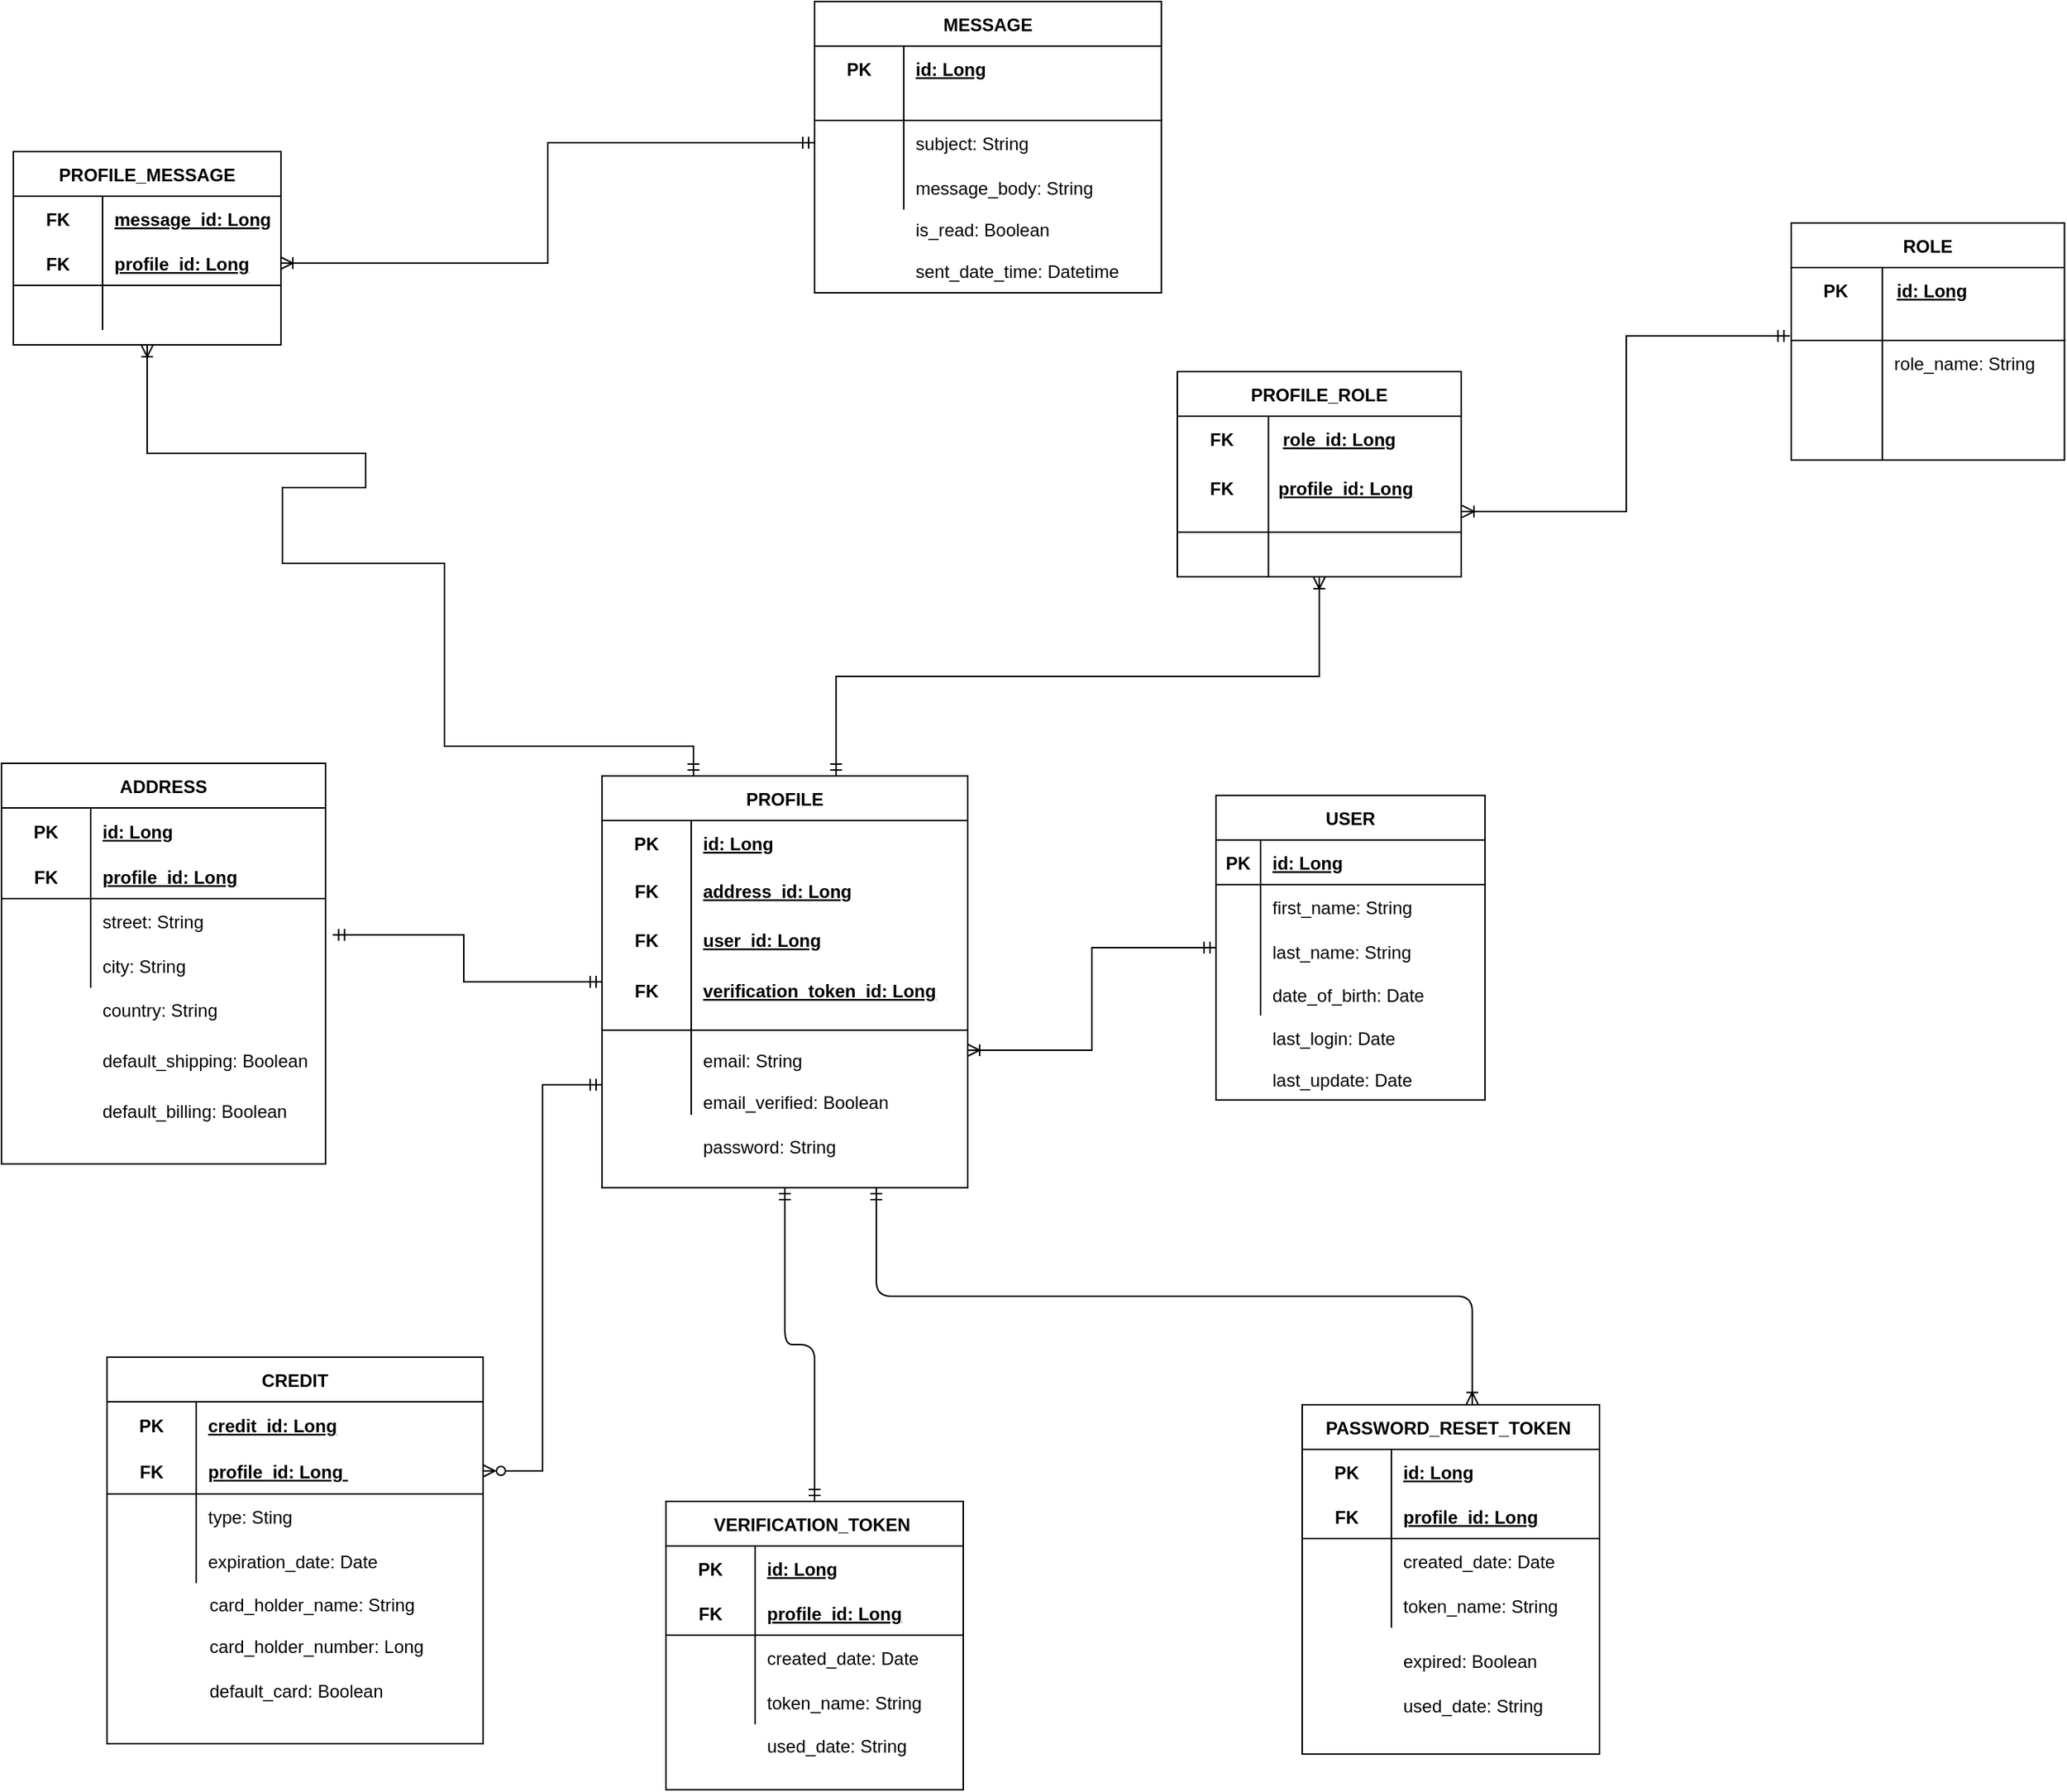 <mxfile version="13.10.4" type="device"><diagram id="rZMgwQQK1_fa4-D_GQad" name="Page-1"><mxGraphModel dx="1221" dy="1088" grid="0" gridSize="10" guides="1" tooltips="1" connect="1" arrows="1" fold="1" page="0" pageScale="1" pageWidth="850" pageHeight="1100" math="0" shadow="0"><root><mxCell id="0"/><mxCell id="1" parent="0"/><mxCell id="sdbVs_2PrDx4sTNOAd6b-2" style="edgeStyle=orthogonalEdgeStyle;rounded=0;orthogonalLoop=1;jettySize=auto;html=1;endArrow=ERoneToMany;endFill=0;startArrow=ERmandOne;startFill=0;" parent="1" source="PbzQu6L7IZiX49r01w_g-5" target="zxhfYKCcRQS4WG-Lqjur-8" edge="1"><mxGeometry relative="1" as="geometry"/></mxCell><mxCell id="PbzQu6L7IZiX49r01w_g-5" value="USER" style="shape=table;startSize=30;container=1;collapsible=1;childLayout=tableLayout;fixedRows=1;rowLines=0;fontStyle=1;align=center;resizeLast=1;" parent="1" vertex="1"><mxGeometry x="1004" y="450.1" width="181" height="204.9" as="geometry"><mxRectangle x="90" y="350" width="60" height="30" as="alternateBounds"/></mxGeometry></mxCell><mxCell id="PbzQu6L7IZiX49r01w_g-6" value="" style="shape=partialRectangle;collapsible=0;dropTarget=0;pointerEvents=0;fillColor=none;top=0;left=0;bottom=1;right=0;points=[[0,0.5],[1,0.5]];portConstraint=eastwest;" parent="PbzQu6L7IZiX49r01w_g-5" vertex="1"><mxGeometry y="30" width="181" height="30" as="geometry"/></mxCell><mxCell id="PbzQu6L7IZiX49r01w_g-7" value="PK" style="shape=partialRectangle;connectable=0;fillColor=none;top=0;left=0;bottom=0;right=0;fontStyle=1;overflow=hidden;" parent="PbzQu6L7IZiX49r01w_g-6" vertex="1"><mxGeometry width="30" height="30" as="geometry"/></mxCell><mxCell id="PbzQu6L7IZiX49r01w_g-8" value="id: Long" style="shape=partialRectangle;connectable=0;fillColor=none;top=0;left=0;bottom=0;right=0;align=left;spacingLeft=6;fontStyle=5;overflow=hidden;" parent="PbzQu6L7IZiX49r01w_g-6" vertex="1"><mxGeometry x="30" width="151" height="30" as="geometry"/></mxCell><mxCell id="PbzQu6L7IZiX49r01w_g-9" value="" style="shape=partialRectangle;collapsible=0;dropTarget=0;pointerEvents=0;fillColor=none;top=0;left=0;bottom=0;right=0;points=[[0,0.5],[1,0.5]];portConstraint=eastwest;" parent="PbzQu6L7IZiX49r01w_g-5" vertex="1"><mxGeometry y="60" width="181" height="30" as="geometry"/></mxCell><mxCell id="PbzQu6L7IZiX49r01w_g-10" value="" style="shape=partialRectangle;connectable=0;fillColor=none;top=0;left=0;bottom=0;right=0;editable=1;overflow=hidden;" parent="PbzQu6L7IZiX49r01w_g-9" vertex="1"><mxGeometry width="30" height="30" as="geometry"/></mxCell><mxCell id="PbzQu6L7IZiX49r01w_g-11" value="first_name: String" style="shape=partialRectangle;connectable=0;fillColor=none;top=0;left=0;bottom=0;right=0;align=left;spacingLeft=6;overflow=hidden;" parent="PbzQu6L7IZiX49r01w_g-9" vertex="1"><mxGeometry x="30" width="151" height="30" as="geometry"/></mxCell><mxCell id="PbzQu6L7IZiX49r01w_g-12" value="" style="shape=partialRectangle;collapsible=0;dropTarget=0;pointerEvents=0;fillColor=none;top=0;left=0;bottom=0;right=0;points=[[0,0.5],[1,0.5]];portConstraint=eastwest;" parent="PbzQu6L7IZiX49r01w_g-5" vertex="1"><mxGeometry y="90" width="181" height="30" as="geometry"/></mxCell><mxCell id="PbzQu6L7IZiX49r01w_g-13" value="" style="shape=partialRectangle;connectable=0;fillColor=none;top=0;left=0;bottom=0;right=0;editable=1;overflow=hidden;" parent="PbzQu6L7IZiX49r01w_g-12" vertex="1"><mxGeometry width="30" height="30" as="geometry"/></mxCell><mxCell id="PbzQu6L7IZiX49r01w_g-14" value="last_name: String" style="shape=partialRectangle;connectable=0;fillColor=none;top=0;left=0;bottom=0;right=0;align=left;spacingLeft=6;overflow=hidden;" parent="PbzQu6L7IZiX49r01w_g-12" vertex="1"><mxGeometry x="30" width="151" height="30" as="geometry"/></mxCell><mxCell id="PbzQu6L7IZiX49r01w_g-15" value="" style="shape=partialRectangle;collapsible=0;dropTarget=0;pointerEvents=0;fillColor=none;top=0;left=0;bottom=0;right=0;points=[[0,0.5],[1,0.5]];portConstraint=eastwest;" parent="PbzQu6L7IZiX49r01w_g-5" vertex="1"><mxGeometry y="120" width="181" height="28" as="geometry"/></mxCell><mxCell id="PbzQu6L7IZiX49r01w_g-16" value="" style="shape=partialRectangle;connectable=0;fillColor=none;top=0;left=0;bottom=0;right=0;editable=1;overflow=hidden;" parent="PbzQu6L7IZiX49r01w_g-15" vertex="1"><mxGeometry width="30" height="28" as="geometry"/></mxCell><mxCell id="PbzQu6L7IZiX49r01w_g-17" value="date_of_birth: Date" style="shape=partialRectangle;connectable=0;fillColor=none;top=0;left=0;bottom=0;right=0;align=left;spacingLeft=6;overflow=hidden;strokeColor=#000000;" parent="PbzQu6L7IZiX49r01w_g-15" vertex="1"><mxGeometry x="30" width="151" height="28" as="geometry"/></mxCell><mxCell id="PbzQu6L7IZiX49r01w_g-22" value="ROLE" style="shape=table;startSize=30;container=1;collapsible=1;childLayout=tableLayout;fixedRows=1;rowLines=0;fontStyle=1;align=center;resizeLast=1;" parent="1" vertex="1"><mxGeometry x="1391" y="65" width="183.79" height="159.5" as="geometry"><mxRectangle x="90" y="350" width="60" height="30" as="alternateBounds"/></mxGeometry></mxCell><mxCell id="PbzQu6L7IZiX49r01w_g-23" value="" style="shape=partialRectangle;collapsible=0;dropTarget=0;pointerEvents=0;fillColor=none;top=0;left=0;bottom=1;right=0;points=[[0,0.5],[1,0.5]];portConstraint=eastwest;" parent="PbzQu6L7IZiX49r01w_g-22" vertex="1"><mxGeometry y="30" width="183.79" height="49" as="geometry"/></mxCell><mxCell id="PbzQu6L7IZiX49r01w_g-24" value="" style="shape=partialRectangle;connectable=0;fillColor=none;top=0;left=0;bottom=0;right=0;fontStyle=1;overflow=hidden;" parent="PbzQu6L7IZiX49r01w_g-23" vertex="1"><mxGeometry width="61.292" height="49" as="geometry"/></mxCell><mxCell id="PbzQu6L7IZiX49r01w_g-25" value="" style="shape=partialRectangle;connectable=0;fillColor=none;top=0;left=0;bottom=0;right=0;align=left;spacingLeft=6;fontStyle=5;overflow=hidden;" parent="PbzQu6L7IZiX49r01w_g-23" vertex="1"><mxGeometry x="61.292" width="122.498" height="49" as="geometry"/></mxCell><mxCell id="PbzQu6L7IZiX49r01w_g-26" value="" style="shape=partialRectangle;collapsible=0;dropTarget=0;pointerEvents=0;fillColor=none;top=0;left=0;bottom=0;right=0;points=[[0,0.5],[1,0.5]];portConstraint=eastwest;" parent="PbzQu6L7IZiX49r01w_g-22" vertex="1"><mxGeometry y="79" width="183.79" height="30" as="geometry"/></mxCell><mxCell id="PbzQu6L7IZiX49r01w_g-27" value="" style="shape=partialRectangle;connectable=0;fillColor=none;top=0;left=0;bottom=0;right=0;editable=1;overflow=hidden;" parent="PbzQu6L7IZiX49r01w_g-26" vertex="1"><mxGeometry width="61.292" height="30" as="geometry"/></mxCell><mxCell id="PbzQu6L7IZiX49r01w_g-28" value="role_name: String" style="shape=partialRectangle;connectable=0;fillColor=none;top=0;left=0;bottom=0;right=0;align=left;spacingLeft=6;overflow=hidden;" parent="PbzQu6L7IZiX49r01w_g-26" vertex="1"><mxGeometry x="61.292" width="122.498" height="30" as="geometry"/></mxCell><mxCell id="PbzQu6L7IZiX49r01w_g-29" value="" style="shape=partialRectangle;collapsible=0;dropTarget=0;pointerEvents=0;fillColor=none;top=0;left=0;bottom=0;right=0;points=[[0,0.5],[1,0.5]];portConstraint=eastwest;" parent="PbzQu6L7IZiX49r01w_g-22" vertex="1"><mxGeometry y="109" width="183.79" height="30" as="geometry"/></mxCell><mxCell id="PbzQu6L7IZiX49r01w_g-30" value="" style="shape=partialRectangle;connectable=0;fillColor=none;top=0;left=0;bottom=0;right=0;editable=1;overflow=hidden;" parent="PbzQu6L7IZiX49r01w_g-29" vertex="1"><mxGeometry width="61.292" height="30" as="geometry"/></mxCell><mxCell id="PbzQu6L7IZiX49r01w_g-31" value="" style="shape=partialRectangle;connectable=0;fillColor=none;top=0;left=0;bottom=0;right=0;align=left;spacingLeft=6;overflow=hidden;" parent="PbzQu6L7IZiX49r01w_g-29" vertex="1"><mxGeometry x="61.292" width="122.498" height="30" as="geometry"/></mxCell><mxCell id="PbzQu6L7IZiX49r01w_g-32" value="" style="shape=partialRectangle;collapsible=0;dropTarget=0;pointerEvents=0;fillColor=none;top=0;left=0;bottom=0;right=0;points=[[0,0.5],[1,0.5]];portConstraint=eastwest;" parent="PbzQu6L7IZiX49r01w_g-22" vertex="1"><mxGeometry y="139" width="183.79" height="20" as="geometry"/></mxCell><mxCell id="PbzQu6L7IZiX49r01w_g-33" value="" style="shape=partialRectangle;connectable=0;fillColor=none;top=0;left=0;bottom=0;right=0;editable=1;overflow=hidden;" parent="PbzQu6L7IZiX49r01w_g-32" vertex="1"><mxGeometry width="61.292" height="20" as="geometry"/></mxCell><mxCell id="PbzQu6L7IZiX49r01w_g-34" value="" style="shape=partialRectangle;connectable=0;fillColor=none;top=0;left=0;bottom=0;right=0;align=left;spacingLeft=6;overflow=hidden;strokeColor=#000000;" parent="PbzQu6L7IZiX49r01w_g-32" vertex="1"><mxGeometry x="61.292" width="122.498" height="20" as="geometry"/></mxCell><mxCell id="PbzQu6L7IZiX49r01w_g-78" value="VERIFICATION_TOKEN " style="shape=table;startSize=30;container=1;collapsible=1;childLayout=tableLayout;fixedRows=1;rowLines=0;fontStyle=1;align=center;resizeLast=1;strokeColor=#000000;" parent="1" vertex="1"><mxGeometry x="634" y="925" width="200" height="194" as="geometry"/></mxCell><mxCell id="PbzQu6L7IZiX49r01w_g-79" value="" style="shape=partialRectangle;collapsible=0;dropTarget=0;pointerEvents=0;fillColor=none;top=0;left=0;bottom=0;right=0;points=[[0,0.5],[1,0.5]];portConstraint=eastwest;" parent="PbzQu6L7IZiX49r01w_g-78" vertex="1"><mxGeometry y="30" width="200" height="30" as="geometry"/></mxCell><mxCell id="PbzQu6L7IZiX49r01w_g-80" value="PK" style="shape=partialRectangle;connectable=0;fillColor=none;top=0;left=0;bottom=0;right=0;fontStyle=1;overflow=hidden;" parent="PbzQu6L7IZiX49r01w_g-79" vertex="1"><mxGeometry width="60" height="30" as="geometry"/></mxCell><mxCell id="PbzQu6L7IZiX49r01w_g-81" value="id: Long" style="shape=partialRectangle;connectable=0;fillColor=none;top=0;left=0;bottom=0;right=0;align=left;spacingLeft=6;fontStyle=5;overflow=hidden;" parent="PbzQu6L7IZiX49r01w_g-79" vertex="1"><mxGeometry x="60" width="140" height="30" as="geometry"/></mxCell><mxCell id="PbzQu6L7IZiX49r01w_g-82" value="" style="shape=partialRectangle;collapsible=0;dropTarget=0;pointerEvents=0;fillColor=none;top=0;left=0;bottom=1;right=0;points=[[0,0.5],[1,0.5]];portConstraint=eastwest;" parent="PbzQu6L7IZiX49r01w_g-78" vertex="1"><mxGeometry y="60" width="200" height="30" as="geometry"/></mxCell><mxCell id="PbzQu6L7IZiX49r01w_g-83" value="FK" style="shape=partialRectangle;connectable=0;fillColor=none;top=0;left=0;bottom=0;right=0;fontStyle=1;overflow=hidden;" parent="PbzQu6L7IZiX49r01w_g-82" vertex="1"><mxGeometry width="60" height="30" as="geometry"/></mxCell><mxCell id="PbzQu6L7IZiX49r01w_g-84" value="profile_id: Long" style="shape=partialRectangle;connectable=0;fillColor=none;top=0;left=0;bottom=0;right=0;align=left;spacingLeft=6;fontStyle=5;overflow=hidden;" parent="PbzQu6L7IZiX49r01w_g-82" vertex="1"><mxGeometry x="60" width="140" height="30" as="geometry"/></mxCell><mxCell id="PbzQu6L7IZiX49r01w_g-85" value="" style="shape=partialRectangle;collapsible=0;dropTarget=0;pointerEvents=0;fillColor=none;top=0;left=0;bottom=0;right=0;points=[[0,0.5],[1,0.5]];portConstraint=eastwest;" parent="PbzQu6L7IZiX49r01w_g-78" vertex="1"><mxGeometry y="90" width="200" height="30" as="geometry"/></mxCell><mxCell id="PbzQu6L7IZiX49r01w_g-86" value="" style="shape=partialRectangle;connectable=0;fillColor=none;top=0;left=0;bottom=0;right=0;editable=1;overflow=hidden;" parent="PbzQu6L7IZiX49r01w_g-85" vertex="1"><mxGeometry width="60" height="30" as="geometry"/></mxCell><mxCell id="PbzQu6L7IZiX49r01w_g-87" value="created_date: Date" style="shape=partialRectangle;connectable=0;fillColor=none;top=0;left=0;bottom=0;right=0;align=left;spacingLeft=6;overflow=hidden;" parent="PbzQu6L7IZiX49r01w_g-85" vertex="1"><mxGeometry x="60" width="140" height="30" as="geometry"/></mxCell><mxCell id="PbzQu6L7IZiX49r01w_g-88" value="" style="shape=partialRectangle;collapsible=0;dropTarget=0;pointerEvents=0;fillColor=none;top=0;left=0;bottom=0;right=0;points=[[0,0.5],[1,0.5]];portConstraint=eastwest;" parent="PbzQu6L7IZiX49r01w_g-78" vertex="1"><mxGeometry y="120" width="200" height="30" as="geometry"/></mxCell><mxCell id="PbzQu6L7IZiX49r01w_g-89" value="" style="shape=partialRectangle;connectable=0;fillColor=none;top=0;left=0;bottom=0;right=0;editable=1;overflow=hidden;" parent="PbzQu6L7IZiX49r01w_g-88" vertex="1"><mxGeometry width="60" height="30" as="geometry"/></mxCell><mxCell id="PbzQu6L7IZiX49r01w_g-90" value="token_name: String" style="shape=partialRectangle;connectable=0;fillColor=none;top=0;left=0;bottom=0;right=0;align=left;spacingLeft=6;overflow=hidden;" parent="PbzQu6L7IZiX49r01w_g-88" vertex="1"><mxGeometry x="60" width="140" height="30" as="geometry"/></mxCell><mxCell id="PbzQu6L7IZiX49r01w_g-91" value="PASSWORD_RESET_TOKEN " style="shape=table;startSize=30;container=1;collapsible=1;childLayout=tableLayout;fixedRows=1;rowLines=0;fontStyle=1;align=center;resizeLast=1;strokeColor=#000000;" parent="1" vertex="1"><mxGeometry x="1062" y="860" width="200" height="235" as="geometry"/></mxCell><mxCell id="PbzQu6L7IZiX49r01w_g-92" value="" style="shape=partialRectangle;collapsible=0;dropTarget=0;pointerEvents=0;fillColor=none;top=0;left=0;bottom=0;right=0;points=[[0,0.5],[1,0.5]];portConstraint=eastwest;" parent="PbzQu6L7IZiX49r01w_g-91" vertex="1"><mxGeometry y="30" width="200" height="30" as="geometry"/></mxCell><mxCell id="PbzQu6L7IZiX49r01w_g-93" value="PK" style="shape=partialRectangle;connectable=0;fillColor=none;top=0;left=0;bottom=0;right=0;fontStyle=1;overflow=hidden;" parent="PbzQu6L7IZiX49r01w_g-92" vertex="1"><mxGeometry width="60" height="30" as="geometry"/></mxCell><mxCell id="PbzQu6L7IZiX49r01w_g-94" value="id: Long" style="shape=partialRectangle;connectable=0;fillColor=none;top=0;left=0;bottom=0;right=0;align=left;spacingLeft=6;fontStyle=5;overflow=hidden;" parent="PbzQu6L7IZiX49r01w_g-92" vertex="1"><mxGeometry x="60" width="140" height="30" as="geometry"/></mxCell><mxCell id="PbzQu6L7IZiX49r01w_g-95" value="" style="shape=partialRectangle;collapsible=0;dropTarget=0;pointerEvents=0;fillColor=none;top=0;left=0;bottom=1;right=0;points=[[0,0.5],[1,0.5]];portConstraint=eastwest;" parent="PbzQu6L7IZiX49r01w_g-91" vertex="1"><mxGeometry y="60" width="200" height="30" as="geometry"/></mxCell><mxCell id="PbzQu6L7IZiX49r01w_g-96" value="FK" style="shape=partialRectangle;connectable=0;fillColor=none;top=0;left=0;bottom=0;right=0;fontStyle=1;overflow=hidden;" parent="PbzQu6L7IZiX49r01w_g-95" vertex="1"><mxGeometry width="60" height="30" as="geometry"/></mxCell><mxCell id="PbzQu6L7IZiX49r01w_g-97" value="profile_id: Long" style="shape=partialRectangle;connectable=0;fillColor=none;top=0;left=0;bottom=0;right=0;align=left;spacingLeft=6;fontStyle=5;overflow=hidden;" parent="PbzQu6L7IZiX49r01w_g-95" vertex="1"><mxGeometry x="60" width="140" height="30" as="geometry"/></mxCell><mxCell id="PbzQu6L7IZiX49r01w_g-98" value="" style="shape=partialRectangle;collapsible=0;dropTarget=0;pointerEvents=0;fillColor=none;top=0;left=0;bottom=0;right=0;points=[[0,0.5],[1,0.5]];portConstraint=eastwest;" parent="PbzQu6L7IZiX49r01w_g-91" vertex="1"><mxGeometry y="90" width="200" height="30" as="geometry"/></mxCell><mxCell id="PbzQu6L7IZiX49r01w_g-99" value="" style="shape=partialRectangle;connectable=0;fillColor=none;top=0;left=0;bottom=0;right=0;editable=1;overflow=hidden;" parent="PbzQu6L7IZiX49r01w_g-98" vertex="1"><mxGeometry width="60" height="30" as="geometry"/></mxCell><mxCell id="PbzQu6L7IZiX49r01w_g-100" value="created_date: Date" style="shape=partialRectangle;connectable=0;fillColor=none;top=0;left=0;bottom=0;right=0;align=left;spacingLeft=6;overflow=hidden;" parent="PbzQu6L7IZiX49r01w_g-98" vertex="1"><mxGeometry x="60" width="140" height="30" as="geometry"/></mxCell><mxCell id="PbzQu6L7IZiX49r01w_g-101" value="" style="shape=partialRectangle;collapsible=0;dropTarget=0;pointerEvents=0;fillColor=none;top=0;left=0;bottom=0;right=0;points=[[0,0.5],[1,0.5]];portConstraint=eastwest;" parent="PbzQu6L7IZiX49r01w_g-91" vertex="1"><mxGeometry y="120" width="200" height="30" as="geometry"/></mxCell><mxCell id="PbzQu6L7IZiX49r01w_g-102" value="" style="shape=partialRectangle;connectable=0;fillColor=none;top=0;left=0;bottom=0;right=0;editable=1;overflow=hidden;" parent="PbzQu6L7IZiX49r01w_g-101" vertex="1"><mxGeometry width="60" height="30" as="geometry"/></mxCell><mxCell id="PbzQu6L7IZiX49r01w_g-103" value="token_name: String" style="shape=partialRectangle;connectable=0;fillColor=none;top=0;left=0;bottom=0;right=0;align=left;spacingLeft=6;overflow=hidden;" parent="PbzQu6L7IZiX49r01w_g-101" vertex="1"><mxGeometry x="60" width="140" height="30" as="geometry"/></mxCell><mxCell id="PbzQu6L7IZiX49r01w_g-104" value="expired: Boolean" style="shape=partialRectangle;connectable=0;fillColor=none;top=0;left=0;bottom=0;right=0;align=left;spacingLeft=6;overflow=hidden;" parent="1" vertex="1"><mxGeometry x="1122" y="1017" width="140" height="30" as="geometry"/></mxCell><mxCell id="PbzQu6L7IZiX49r01w_g-108" value="" style="edgeStyle=orthogonalEdgeStyle;fontSize=12;html=1;endArrow=ERmandOne;startArrow=ERmandOne;exitX=0.5;exitY=0;exitDx=0;exitDy=0;entryX=0.5;entryY=1;entryDx=0;entryDy=0;" parent="1" source="PbzQu6L7IZiX49r01w_g-78" target="zxhfYKCcRQS4WG-Lqjur-1" edge="1"><mxGeometry width="100" height="100" relative="1" as="geometry"><mxPoint x="882" y="944" as="sourcePoint"/><mxPoint x="712" y="704" as="targetPoint"/></mxGeometry></mxCell><mxCell id="PbzQu6L7IZiX49r01w_g-109" value="" style="edgeStyle=orthogonalEdgeStyle;fontSize=12;html=1;endArrow=ERoneToMany;startArrow=ERmandOne;exitX=0.75;exitY=1;exitDx=0;exitDy=0;entryX=0.572;entryY=-0.001;entryDx=0;entryDy=0;entryPerimeter=0;" parent="1" source="zxhfYKCcRQS4WG-Lqjur-1" target="PbzQu6L7IZiX49r01w_g-91" edge="1"><mxGeometry width="100" height="100" relative="1" as="geometry"><mxPoint x="955" y="582" as="sourcePoint"/><mxPoint x="1006" y="483" as="targetPoint"/></mxGeometry></mxCell><mxCell id="sdbVs_2PrDx4sTNOAd6b-10" style="edgeStyle=orthogonalEdgeStyle;rounded=0;orthogonalLoop=1;jettySize=auto;html=1;entryX=1.022;entryY=0.812;entryDx=0;entryDy=0;entryPerimeter=0;startArrow=ERmandOne;startFill=0;endArrow=ERmandOne;endFill=0;" parent="1" source="zxhfYKCcRQS4WG-Lqjur-1" target="zxhfYKCcRQS4WG-Lqjur-21" edge="1"><mxGeometry relative="1" as="geometry"/></mxCell><mxCell id="zxhfYKCcRQS4WG-Lqjur-1" value="PROFILE" style="shape=table;startSize=30;container=1;collapsible=1;childLayout=tableLayout;fixedRows=1;rowLines=0;fontStyle=1;align=center;resizeLast=1;strokeColor=#000000;" parent="1" vertex="1"><mxGeometry x="591" y="437" width="246" height="277" as="geometry"/></mxCell><mxCell id="zxhfYKCcRQS4WG-Lqjur-2" value="" style="shape=partialRectangle;collapsible=0;dropTarget=0;pointerEvents=0;fillColor=none;top=0;left=0;bottom=0;right=0;points=[[0,0.5],[1,0.5]];portConstraint=eastwest;" parent="zxhfYKCcRQS4WG-Lqjur-1" vertex="1"><mxGeometry y="30" width="246" height="30" as="geometry"/></mxCell><mxCell id="zxhfYKCcRQS4WG-Lqjur-3" value="PK" style="shape=partialRectangle;connectable=0;fillColor=none;top=0;left=0;bottom=0;right=0;fontStyle=1;overflow=hidden;" parent="zxhfYKCcRQS4WG-Lqjur-2" vertex="1"><mxGeometry width="60" height="30" as="geometry"/></mxCell><mxCell id="zxhfYKCcRQS4WG-Lqjur-4" value="id: Long" style="shape=partialRectangle;connectable=0;fillColor=none;top=0;left=0;bottom=0;right=0;align=left;spacingLeft=6;fontStyle=5;overflow=hidden;" parent="zxhfYKCcRQS4WG-Lqjur-2" vertex="1"><mxGeometry x="60" width="186" height="30" as="geometry"/></mxCell><mxCell id="zxhfYKCcRQS4WG-Lqjur-5" value="" style="shape=partialRectangle;collapsible=0;dropTarget=0;pointerEvents=0;fillColor=none;top=0;left=0;bottom=1;right=0;points=[[0,0.5],[1,0.5]];portConstraint=eastwest;" parent="zxhfYKCcRQS4WG-Lqjur-1" vertex="1"><mxGeometry y="60" width="246" height="111" as="geometry"/></mxCell><mxCell id="zxhfYKCcRQS4WG-Lqjur-6" value="" style="shape=partialRectangle;connectable=0;fillColor=none;top=0;left=0;bottom=0;right=0;fontStyle=1;overflow=hidden;" parent="zxhfYKCcRQS4WG-Lqjur-5" vertex="1"><mxGeometry width="60" height="111" as="geometry"/></mxCell><mxCell id="zxhfYKCcRQS4WG-Lqjur-7" value="" style="shape=partialRectangle;connectable=0;fillColor=none;top=0;left=0;bottom=0;right=0;align=left;spacingLeft=6;fontStyle=5;overflow=hidden;" parent="zxhfYKCcRQS4WG-Lqjur-5" vertex="1"><mxGeometry x="60" width="186" height="111" as="geometry"/></mxCell><mxCell id="zxhfYKCcRQS4WG-Lqjur-8" value="" style="shape=partialRectangle;collapsible=0;dropTarget=0;pointerEvents=0;fillColor=none;top=0;left=0;bottom=0;right=0;points=[[0,0.5],[1,0.5]];portConstraint=eastwest;" parent="zxhfYKCcRQS4WG-Lqjur-1" vertex="1"><mxGeometry y="171" width="246" height="27" as="geometry"/></mxCell><mxCell id="zxhfYKCcRQS4WG-Lqjur-9" value="" style="shape=partialRectangle;connectable=0;fillColor=none;top=0;left=0;bottom=0;right=0;editable=1;overflow=hidden;" parent="zxhfYKCcRQS4WG-Lqjur-8" vertex="1"><mxGeometry width="60" height="27" as="geometry"/></mxCell><mxCell id="zxhfYKCcRQS4WG-Lqjur-10" value="" style="shape=partialRectangle;connectable=0;fillColor=none;top=0;left=0;bottom=0;right=0;align=left;spacingLeft=6;overflow=hidden;" parent="zxhfYKCcRQS4WG-Lqjur-8" vertex="1"><mxGeometry x="60" width="186" height="27" as="geometry"/></mxCell><mxCell id="zxhfYKCcRQS4WG-Lqjur-11" value="" style="shape=partialRectangle;collapsible=0;dropTarget=0;pointerEvents=0;fillColor=none;top=0;left=0;bottom=0;right=0;points=[[0,0.5],[1,0.5]];portConstraint=eastwest;" parent="zxhfYKCcRQS4WG-Lqjur-1" vertex="1"><mxGeometry y="198" width="246" height="30" as="geometry"/></mxCell><mxCell id="zxhfYKCcRQS4WG-Lqjur-12" value="" style="shape=partialRectangle;connectable=0;fillColor=none;top=0;left=0;bottom=0;right=0;editable=1;overflow=hidden;" parent="zxhfYKCcRQS4WG-Lqjur-11" vertex="1"><mxGeometry width="60" height="30" as="geometry"/></mxCell><mxCell id="zxhfYKCcRQS4WG-Lqjur-13" value="" style="shape=partialRectangle;connectable=0;fillColor=none;top=0;left=0;bottom=0;right=0;align=left;spacingLeft=6;overflow=hidden;" parent="zxhfYKCcRQS4WG-Lqjur-11" vertex="1"><mxGeometry x="60" width="186" height="30" as="geometry"/></mxCell><mxCell id="zxhfYKCcRQS4WG-Lqjur-14" value="ADDRESS" style="shape=table;startSize=30;container=1;collapsible=1;childLayout=tableLayout;fixedRows=1;rowLines=0;fontStyle=1;align=center;resizeLast=1;strokeColor=#000000;" parent="1" vertex="1"><mxGeometry x="187" y="428.5" width="218" height="269.5" as="geometry"/></mxCell><mxCell id="zxhfYKCcRQS4WG-Lqjur-15" value="" style="shape=partialRectangle;collapsible=0;dropTarget=0;pointerEvents=0;fillColor=none;top=0;left=0;bottom=0;right=0;points=[[0,0.5],[1,0.5]];portConstraint=eastwest;" parent="zxhfYKCcRQS4WG-Lqjur-14" vertex="1"><mxGeometry y="30" width="218" height="31" as="geometry"/></mxCell><mxCell id="zxhfYKCcRQS4WG-Lqjur-16" value="PK" style="shape=partialRectangle;connectable=0;fillColor=none;top=0;left=0;bottom=0;right=0;fontStyle=1;overflow=hidden;" parent="zxhfYKCcRQS4WG-Lqjur-15" vertex="1"><mxGeometry width="60" height="31" as="geometry"/></mxCell><mxCell id="zxhfYKCcRQS4WG-Lqjur-17" value="id: Long" style="shape=partialRectangle;connectable=0;fillColor=none;top=0;left=0;bottom=0;right=0;align=left;spacingLeft=6;fontStyle=5;overflow=hidden;" parent="zxhfYKCcRQS4WG-Lqjur-15" vertex="1"><mxGeometry x="60" width="158" height="31" as="geometry"/></mxCell><mxCell id="zxhfYKCcRQS4WG-Lqjur-18" value="" style="shape=partialRectangle;collapsible=0;dropTarget=0;pointerEvents=0;fillColor=none;top=0;left=0;bottom=1;right=0;points=[[0,0.5],[1,0.5]];portConstraint=eastwest;" parent="zxhfYKCcRQS4WG-Lqjur-14" vertex="1"><mxGeometry y="61" width="218" height="30" as="geometry"/></mxCell><mxCell id="zxhfYKCcRQS4WG-Lqjur-19" value="FK" style="shape=partialRectangle;connectable=0;fillColor=none;top=0;left=0;bottom=0;right=0;fontStyle=1;overflow=hidden;" parent="zxhfYKCcRQS4WG-Lqjur-18" vertex="1"><mxGeometry width="60" height="30" as="geometry"/></mxCell><mxCell id="zxhfYKCcRQS4WG-Lqjur-20" value="profile_id: Long" style="shape=partialRectangle;connectable=0;fillColor=none;top=0;left=0;bottom=0;right=0;align=left;spacingLeft=6;fontStyle=5;overflow=hidden;" parent="zxhfYKCcRQS4WG-Lqjur-18" vertex="1"><mxGeometry x="60" width="158" height="30" as="geometry"/></mxCell><mxCell id="zxhfYKCcRQS4WG-Lqjur-21" value="" style="shape=partialRectangle;collapsible=0;dropTarget=0;pointerEvents=0;fillColor=none;top=0;left=0;bottom=0;right=0;points=[[0,0.5],[1,0.5]];portConstraint=eastwest;" parent="zxhfYKCcRQS4WG-Lqjur-14" vertex="1"><mxGeometry y="91" width="218" height="30" as="geometry"/></mxCell><mxCell id="zxhfYKCcRQS4WG-Lqjur-22" value="" style="shape=partialRectangle;connectable=0;fillColor=none;top=0;left=0;bottom=0;right=0;editable=1;overflow=hidden;" parent="zxhfYKCcRQS4WG-Lqjur-21" vertex="1"><mxGeometry width="60" height="30" as="geometry"/></mxCell><mxCell id="zxhfYKCcRQS4WG-Lqjur-23" value="street: String" style="shape=partialRectangle;connectable=0;fillColor=none;top=0;left=0;bottom=0;right=0;align=left;spacingLeft=6;overflow=hidden;" parent="zxhfYKCcRQS4WG-Lqjur-21" vertex="1"><mxGeometry x="60" width="158" height="30" as="geometry"/></mxCell><mxCell id="zxhfYKCcRQS4WG-Lqjur-24" value="" style="shape=partialRectangle;collapsible=0;dropTarget=0;pointerEvents=0;fillColor=none;top=0;left=0;bottom=0;right=0;points=[[0,0.5],[1,0.5]];portConstraint=eastwest;" parent="zxhfYKCcRQS4WG-Lqjur-14" vertex="1"><mxGeometry y="121" width="218" height="30" as="geometry"/></mxCell><mxCell id="zxhfYKCcRQS4WG-Lqjur-25" value="" style="shape=partialRectangle;connectable=0;fillColor=none;top=0;left=0;bottom=0;right=0;editable=1;overflow=hidden;" parent="zxhfYKCcRQS4WG-Lqjur-24" vertex="1"><mxGeometry width="60" height="30" as="geometry"/></mxCell><mxCell id="zxhfYKCcRQS4WG-Lqjur-26" value="city: String" style="shape=partialRectangle;connectable=0;fillColor=none;top=0;left=0;bottom=0;right=0;align=left;spacingLeft=6;overflow=hidden;" parent="zxhfYKCcRQS4WG-Lqjur-24" vertex="1"><mxGeometry x="60" width="158" height="30" as="geometry"/></mxCell><mxCell id="zxhfYKCcRQS4WG-Lqjur-27" value="CREDIT" style="shape=table;startSize=30;container=1;collapsible=1;childLayout=tableLayout;fixedRows=1;rowLines=0;fontStyle=1;align=center;resizeLast=1;strokeColor=#000000;" parent="1" vertex="1"><mxGeometry x="258" y="828" width="253" height="260" as="geometry"/></mxCell><mxCell id="zxhfYKCcRQS4WG-Lqjur-28" value="" style="shape=partialRectangle;collapsible=0;dropTarget=0;pointerEvents=0;fillColor=none;top=0;left=0;bottom=0;right=0;points=[[0,0.5],[1,0.5]];portConstraint=eastwest;" parent="zxhfYKCcRQS4WG-Lqjur-27" vertex="1"><mxGeometry y="30" width="253" height="31" as="geometry"/></mxCell><mxCell id="zxhfYKCcRQS4WG-Lqjur-29" value="PK" style="shape=partialRectangle;connectable=0;fillColor=none;top=0;left=0;bottom=0;right=0;fontStyle=1;overflow=hidden;" parent="zxhfYKCcRQS4WG-Lqjur-28" vertex="1"><mxGeometry width="60" height="31" as="geometry"/></mxCell><mxCell id="zxhfYKCcRQS4WG-Lqjur-30" value="credit_id: Long" style="shape=partialRectangle;connectable=0;fillColor=none;top=0;left=0;bottom=0;right=0;align=left;spacingLeft=6;fontStyle=5;overflow=hidden;" parent="zxhfYKCcRQS4WG-Lqjur-28" vertex="1"><mxGeometry x="60" width="193" height="31" as="geometry"/></mxCell><mxCell id="zxhfYKCcRQS4WG-Lqjur-31" value="" style="shape=partialRectangle;collapsible=0;dropTarget=0;pointerEvents=0;fillColor=none;top=0;left=0;bottom=1;right=0;points=[[0,0.5],[1,0.5]];portConstraint=eastwest;" parent="zxhfYKCcRQS4WG-Lqjur-27" vertex="1"><mxGeometry y="61" width="253" height="31" as="geometry"/></mxCell><mxCell id="zxhfYKCcRQS4WG-Lqjur-32" value="FK" style="shape=partialRectangle;connectable=0;fillColor=none;top=0;left=0;bottom=0;right=0;fontStyle=1;overflow=hidden;" parent="zxhfYKCcRQS4WG-Lqjur-31" vertex="1"><mxGeometry width="60" height="31" as="geometry"/></mxCell><mxCell id="zxhfYKCcRQS4WG-Lqjur-33" value="profile_id: Long " style="shape=partialRectangle;connectable=0;fillColor=none;top=0;left=0;bottom=0;right=0;align=left;spacingLeft=6;fontStyle=5;overflow=hidden;" parent="zxhfYKCcRQS4WG-Lqjur-31" vertex="1"><mxGeometry x="60" width="193" height="31" as="geometry"/></mxCell><mxCell id="zxhfYKCcRQS4WG-Lqjur-34" value="" style="shape=partialRectangle;collapsible=0;dropTarget=0;pointerEvents=0;fillColor=none;top=0;left=0;bottom=0;right=0;points=[[0,0.5],[1,0.5]];portConstraint=eastwest;" parent="zxhfYKCcRQS4WG-Lqjur-27" vertex="1"><mxGeometry y="92" width="253" height="30" as="geometry"/></mxCell><mxCell id="zxhfYKCcRQS4WG-Lqjur-35" value="" style="shape=partialRectangle;connectable=0;fillColor=none;top=0;left=0;bottom=0;right=0;editable=1;overflow=hidden;" parent="zxhfYKCcRQS4WG-Lqjur-34" vertex="1"><mxGeometry width="60" height="30" as="geometry"/></mxCell><mxCell id="zxhfYKCcRQS4WG-Lqjur-36" value="type: Sting" style="shape=partialRectangle;connectable=0;fillColor=none;top=0;left=0;bottom=0;right=0;align=left;spacingLeft=6;overflow=hidden;" parent="zxhfYKCcRQS4WG-Lqjur-34" vertex="1"><mxGeometry x="60" width="193" height="30" as="geometry"/></mxCell><mxCell id="zxhfYKCcRQS4WG-Lqjur-37" value="" style="shape=partialRectangle;collapsible=0;dropTarget=0;pointerEvents=0;fillColor=none;top=0;left=0;bottom=0;right=0;points=[[0,0.5],[1,0.5]];portConstraint=eastwest;" parent="zxhfYKCcRQS4WG-Lqjur-27" vertex="1"><mxGeometry y="122" width="253" height="30" as="geometry"/></mxCell><mxCell id="zxhfYKCcRQS4WG-Lqjur-38" value="" style="shape=partialRectangle;connectable=0;fillColor=none;top=0;left=0;bottom=0;right=0;editable=1;overflow=hidden;" parent="zxhfYKCcRQS4WG-Lqjur-37" vertex="1"><mxGeometry width="60" height="30" as="geometry"/></mxCell><mxCell id="zxhfYKCcRQS4WG-Lqjur-39" value="expiration_date: Date" style="shape=partialRectangle;connectable=0;fillColor=none;top=0;left=0;bottom=0;right=0;align=left;spacingLeft=6;overflow=hidden;" parent="zxhfYKCcRQS4WG-Lqjur-37" vertex="1"><mxGeometry x="60" width="193" height="30" as="geometry"/></mxCell><mxCell id="zxhfYKCcRQS4WG-Lqjur-40" value="MESSAGE" style="shape=table;startSize=30;container=1;collapsible=1;childLayout=tableLayout;fixedRows=1;rowLines=0;fontStyle=1;align=center;resizeLast=1;strokeColor=#000000;" parent="1" vertex="1"><mxGeometry x="734" y="-84" width="233.29" height="196" as="geometry"/></mxCell><mxCell id="zxhfYKCcRQS4WG-Lqjur-41" value="" style="shape=partialRectangle;collapsible=0;dropTarget=0;pointerEvents=0;fillColor=none;top=0;left=0;bottom=0;right=0;points=[[0,0.5],[1,0.5]];portConstraint=eastwest;" parent="zxhfYKCcRQS4WG-Lqjur-40" vertex="1"><mxGeometry y="30" width="233.29" height="30" as="geometry"/></mxCell><mxCell id="zxhfYKCcRQS4WG-Lqjur-42" value="PK" style="shape=partialRectangle;connectable=0;fillColor=none;top=0;left=0;bottom=0;right=0;fontStyle=1;overflow=hidden;" parent="zxhfYKCcRQS4WG-Lqjur-41" vertex="1"><mxGeometry width="60" height="30" as="geometry"/></mxCell><mxCell id="zxhfYKCcRQS4WG-Lqjur-43" value="id: Long" style="shape=partialRectangle;connectable=0;fillColor=none;top=0;left=0;bottom=0;right=0;align=left;spacingLeft=6;fontStyle=5;overflow=hidden;" parent="zxhfYKCcRQS4WG-Lqjur-41" vertex="1"><mxGeometry x="60" width="173.29" height="30" as="geometry"/></mxCell><mxCell id="zxhfYKCcRQS4WG-Lqjur-44" value="" style="shape=partialRectangle;collapsible=0;dropTarget=0;pointerEvents=0;fillColor=none;top=0;left=0;bottom=1;right=0;points=[[0,0.5],[1,0.5]];portConstraint=eastwest;" parent="zxhfYKCcRQS4WG-Lqjur-40" vertex="1"><mxGeometry y="60" width="233.29" height="20" as="geometry"/></mxCell><mxCell id="zxhfYKCcRQS4WG-Lqjur-45" value="" style="shape=partialRectangle;connectable=0;fillColor=none;top=0;left=0;bottom=0;right=0;fontStyle=1;overflow=hidden;" parent="zxhfYKCcRQS4WG-Lqjur-44" vertex="1"><mxGeometry width="60" height="20" as="geometry"/></mxCell><mxCell id="zxhfYKCcRQS4WG-Lqjur-46" value="" style="shape=partialRectangle;connectable=0;fillColor=none;top=0;left=0;bottom=0;right=0;align=left;spacingLeft=6;fontStyle=5;overflow=hidden;" parent="zxhfYKCcRQS4WG-Lqjur-44" vertex="1"><mxGeometry x="60" width="173.29" height="20" as="geometry"/></mxCell><mxCell id="zxhfYKCcRQS4WG-Lqjur-47" value="" style="shape=partialRectangle;collapsible=0;dropTarget=0;pointerEvents=0;fillColor=none;top=0;left=0;bottom=0;right=0;points=[[0,0.5],[1,0.5]];portConstraint=eastwest;" parent="zxhfYKCcRQS4WG-Lqjur-40" vertex="1"><mxGeometry y="80" width="233.29" height="30" as="geometry"/></mxCell><mxCell id="zxhfYKCcRQS4WG-Lqjur-48" value="" style="shape=partialRectangle;connectable=0;fillColor=none;top=0;left=0;bottom=0;right=0;editable=1;overflow=hidden;" parent="zxhfYKCcRQS4WG-Lqjur-47" vertex="1"><mxGeometry width="60" height="30" as="geometry"/></mxCell><mxCell id="zxhfYKCcRQS4WG-Lqjur-49" value="subject: String" style="shape=partialRectangle;connectable=0;fillColor=none;top=0;left=0;bottom=0;right=0;align=left;spacingLeft=6;overflow=hidden;" parent="zxhfYKCcRQS4WG-Lqjur-47" vertex="1"><mxGeometry x="60" width="173.29" height="30" as="geometry"/></mxCell><mxCell id="zxhfYKCcRQS4WG-Lqjur-50" value="" style="shape=partialRectangle;collapsible=0;dropTarget=0;pointerEvents=0;fillColor=none;top=0;left=0;bottom=0;right=0;points=[[0,0.5],[1,0.5]];portConstraint=eastwest;" parent="zxhfYKCcRQS4WG-Lqjur-40" vertex="1"><mxGeometry y="110" width="233.29" height="30" as="geometry"/></mxCell><mxCell id="zxhfYKCcRQS4WG-Lqjur-51" value="" style="shape=partialRectangle;connectable=0;fillColor=none;top=0;left=0;bottom=0;right=0;editable=1;overflow=hidden;" parent="zxhfYKCcRQS4WG-Lqjur-50" vertex="1"><mxGeometry width="60" height="30" as="geometry"/></mxCell><mxCell id="zxhfYKCcRQS4WG-Lqjur-52" value="message_body: String" style="shape=partialRectangle;connectable=0;fillColor=none;top=0;left=0;bottom=0;right=0;align=left;spacingLeft=6;overflow=hidden;" parent="zxhfYKCcRQS4WG-Lqjur-50" vertex="1"><mxGeometry x="60" width="173.29" height="30" as="geometry"/></mxCell><mxCell id="sdbVs_2PrDx4sTNOAd6b-4" value="email: String" style="shape=partialRectangle;connectable=0;fillColor=none;top=0;left=0;bottom=0;right=0;align=left;spacingLeft=6;overflow=hidden;strokeColor=#000000;" parent="1" vertex="1"><mxGeometry x="651" y="613" width="150" height="30" as="geometry"/></mxCell><mxCell id="sdbVs_2PrDx4sTNOAd6b-5" value="email_verified: Boolean" style="shape=partialRectangle;connectable=0;fillColor=none;top=0;left=0;bottom=0;right=0;align=left;spacingLeft=6;overflow=hidden;" parent="1" vertex="1"><mxGeometry x="651" y="641" width="150" height="30" as="geometry"/></mxCell><mxCell id="sdbVs_2PrDx4sTNOAd6b-7" value="password: String" style="shape=partialRectangle;connectable=0;fillColor=none;top=0;left=0;bottom=0;right=0;align=left;spacingLeft=6;overflow=hidden;" parent="1" vertex="1"><mxGeometry x="651" y="671" width="150" height="30" as="geometry"/></mxCell><mxCell id="sdbVs_2PrDx4sTNOAd6b-12" value="used_date: String" style="shape=partialRectangle;connectable=0;fillColor=none;top=0;left=0;bottom=0;right=0;align=left;spacingLeft=6;overflow=hidden;" parent="1" vertex="1"><mxGeometry x="1122" y="1047" width="140" height="30" as="geometry"/></mxCell><mxCell id="sdbVs_2PrDx4sTNOAd6b-13" value="used_date: String" style="shape=partialRectangle;connectable=0;fillColor=none;top=0;left=0;bottom=0;right=0;align=left;spacingLeft=6;overflow=hidden;" parent="1" vertex="1"><mxGeometry x="694" y="1074" width="140" height="30" as="geometry"/></mxCell><mxCell id="sdbVs_2PrDx4sTNOAd6b-16" value="country: String" style="shape=partialRectangle;connectable=0;fillColor=none;top=0;left=0;bottom=0;right=0;align=left;spacingLeft=6;overflow=hidden;" parent="1" vertex="1"><mxGeometry x="247" y="579" width="158" height="30" as="geometry"/></mxCell><mxCell id="sdbVs_2PrDx4sTNOAd6b-17" value="default_shipping: Boolean" style="shape=partialRectangle;connectable=0;fillColor=none;top=0;left=0;bottom=0;right=0;align=left;spacingLeft=6;overflow=hidden;" parent="1" vertex="1"><mxGeometry x="247" y="613" width="158" height="30" as="geometry"/></mxCell><mxCell id="sdbVs_2PrDx4sTNOAd6b-18" value="default_billing: Boolean" style="shape=partialRectangle;connectable=0;fillColor=none;top=0;left=0;bottom=0;right=0;align=left;spacingLeft=6;overflow=hidden;" parent="1" vertex="1"><mxGeometry x="247" y="647" width="158" height="30" as="geometry"/></mxCell><mxCell id="sdbVs_2PrDx4sTNOAd6b-19" style="edgeStyle=orthogonalEdgeStyle;rounded=0;orthogonalLoop=1;jettySize=auto;html=1;entryX=0;entryY=0.75;entryDx=0;entryDy=0;startArrow=ERzeroToMany;startFill=1;endArrow=ERmandOne;endFill=0;" parent="1" source="zxhfYKCcRQS4WG-Lqjur-31" target="zxhfYKCcRQS4WG-Lqjur-1" edge="1"><mxGeometry relative="1" as="geometry"/></mxCell><mxCell id="sdbVs_2PrDx4sTNOAd6b-20" value="card_holder_name: String" style="shape=partialRectangle;connectable=0;fillColor=none;top=0;left=0;bottom=0;right=0;align=left;spacingLeft=6;overflow=hidden;" parent="1" vertex="1"><mxGeometry x="319" y="979" width="195" height="30" as="geometry"/></mxCell><mxCell id="sdbVs_2PrDx4sTNOAd6b-21" value="card_holder_number: Long" style="shape=partialRectangle;connectable=0;fillColor=none;top=0;left=0;bottom=0;right=0;align=left;spacingLeft=6;overflow=hidden;" parent="1" vertex="1"><mxGeometry x="319" y="1007" width="191" height="30" as="geometry"/></mxCell><mxCell id="sdbVs_2PrDx4sTNOAd6b-22" value="default_card: Boolean" style="shape=partialRectangle;connectable=0;fillColor=none;top=0;left=0;bottom=0;right=0;align=left;spacingLeft=6;overflow=hidden;" parent="1" vertex="1"><mxGeometry x="319" y="1037" width="140" height="30" as="geometry"/></mxCell><mxCell id="sdbVs_2PrDx4sTNOAd6b-24" style="edgeStyle=orthogonalEdgeStyle;rounded=0;orthogonalLoop=1;jettySize=auto;html=1;entryX=0.25;entryY=0;entryDx=0;entryDy=0;startArrow=ERoneToMany;startFill=0;endArrow=ERmandOne;endFill=0;exitX=0.5;exitY=1;exitDx=0;exitDy=0;" parent="1" source="UQQmIeQ_72tbC9w9T9ew-2" target="zxhfYKCcRQS4WG-Lqjur-1" edge="1"><mxGeometry relative="1" as="geometry"><mxPoint x="447" y="225" as="sourcePoint"/><mxPoint x="499" y="266.0" as="targetPoint"/><Array as="points"><mxPoint x="285" y="220"/><mxPoint x="432" y="220"/><mxPoint x="432" y="243"/><mxPoint x="376" y="243"/><mxPoint x="376" y="294"/><mxPoint x="485" y="294"/><mxPoint x="485" y="417"/><mxPoint x="653" y="417"/></Array></mxGeometry></mxCell><mxCell id="sdbVs_2PrDx4sTNOAd6b-28" value="" style="shape=partialRectangle;connectable=0;fillColor=none;top=0;left=0;bottom=0;right=0;align=left;spacingLeft=6;fontStyle=5;overflow=hidden;" parent="1" vertex="1"><mxGeometry x="794" y="1.93" width="140" height="24" as="geometry"/></mxCell><mxCell id="sdbVs_2PrDx4sTNOAd6b-34" value="" style="shape=partialRectangle;connectable=0;fillColor=none;top=0;left=0;bottom=0;right=0;align=left;spacingLeft=6;overflow=hidden;" parent="1" vertex="1"><mxGeometry x="794" y="-20.07" width="140" height="18" as="geometry"/></mxCell><mxCell id="sdbVs_2PrDx4sTNOAd6b-38" value="is_read: Boolean" style="shape=partialRectangle;connectable=0;fillColor=none;top=0;left=0;bottom=0;right=0;align=left;spacingLeft=6;overflow=hidden;" parent="1" vertex="1"><mxGeometry x="794" y="54.0" width="140" height="30" as="geometry"/></mxCell><mxCell id="UQQmIeQ_72tbC9w9T9ew-2" value="PROFILE_MESSAGE" style="shape=table;startSize=30;container=1;collapsible=1;childLayout=tableLayout;fixedRows=1;rowLines=0;fontStyle=1;align=center;resizeLast=1;strokeColor=#000000;" parent="1" vertex="1"><mxGeometry x="195" y="17" width="180" height="130" as="geometry"/></mxCell><mxCell id="UQQmIeQ_72tbC9w9T9ew-3" value="" style="shape=partialRectangle;collapsible=0;dropTarget=0;pointerEvents=0;fillColor=none;top=0;left=0;bottom=0;right=0;points=[[0,0.5],[1,0.5]];portConstraint=eastwest;" parent="UQQmIeQ_72tbC9w9T9ew-2" vertex="1"><mxGeometry y="30" width="180" height="30" as="geometry"/></mxCell><mxCell id="UQQmIeQ_72tbC9w9T9ew-4" value="FK" style="shape=partialRectangle;connectable=0;fillColor=none;top=0;left=0;bottom=0;right=0;fontStyle=1;overflow=hidden;" parent="UQQmIeQ_72tbC9w9T9ew-3" vertex="1"><mxGeometry width="60" height="30" as="geometry"/></mxCell><mxCell id="UQQmIeQ_72tbC9w9T9ew-5" value="message_id: Long" style="shape=partialRectangle;connectable=0;fillColor=none;top=0;left=0;bottom=0;right=0;align=left;spacingLeft=6;fontStyle=5;overflow=hidden;" parent="UQQmIeQ_72tbC9w9T9ew-3" vertex="1"><mxGeometry x="60" width="120" height="30" as="geometry"/></mxCell><mxCell id="UQQmIeQ_72tbC9w9T9ew-6" value="" style="shape=partialRectangle;collapsible=0;dropTarget=0;pointerEvents=0;fillColor=none;top=0;left=0;bottom=1;right=0;points=[[0,0.5],[1,0.5]];portConstraint=eastwest;" parent="UQQmIeQ_72tbC9w9T9ew-2" vertex="1"><mxGeometry y="60" width="180" height="30" as="geometry"/></mxCell><mxCell id="UQQmIeQ_72tbC9w9T9ew-7" value="FK" style="shape=partialRectangle;connectable=0;fillColor=none;top=0;left=0;bottom=0;right=0;fontStyle=1;overflow=hidden;" parent="UQQmIeQ_72tbC9w9T9ew-6" vertex="1"><mxGeometry width="60" height="30" as="geometry"/></mxCell><mxCell id="UQQmIeQ_72tbC9w9T9ew-8" value="profile_id: Long" style="shape=partialRectangle;connectable=0;fillColor=none;top=0;left=0;bottom=0;right=0;align=left;spacingLeft=6;fontStyle=5;overflow=hidden;" parent="UQQmIeQ_72tbC9w9T9ew-6" vertex="1"><mxGeometry x="60" width="120" height="30" as="geometry"/></mxCell><mxCell id="UQQmIeQ_72tbC9w9T9ew-9" value="" style="shape=partialRectangle;collapsible=0;dropTarget=0;pointerEvents=0;fillColor=none;top=0;left=0;bottom=0;right=0;points=[[0,0.5],[1,0.5]];portConstraint=eastwest;" parent="UQQmIeQ_72tbC9w9T9ew-2" vertex="1"><mxGeometry y="90" width="180" height="30" as="geometry"/></mxCell><mxCell id="UQQmIeQ_72tbC9w9T9ew-10" value="" style="shape=partialRectangle;connectable=0;fillColor=none;top=0;left=0;bottom=0;right=0;editable=1;overflow=hidden;" parent="UQQmIeQ_72tbC9w9T9ew-9" vertex="1"><mxGeometry width="60" height="30" as="geometry"/></mxCell><mxCell id="UQQmIeQ_72tbC9w9T9ew-11" value="" style="shape=partialRectangle;connectable=0;fillColor=none;top=0;left=0;bottom=0;right=0;align=left;spacingLeft=6;overflow=hidden;" parent="UQQmIeQ_72tbC9w9T9ew-9" vertex="1"><mxGeometry x="60" width="120" height="30" as="geometry"/></mxCell><mxCell id="UQQmIeQ_72tbC9w9T9ew-14" style="edgeStyle=orthogonalEdgeStyle;rounded=0;orthogonalLoop=1;jettySize=auto;html=1;entryX=1;entryY=0.5;entryDx=0;entryDy=0;endArrow=ERoneToMany;endFill=0;startArrow=ERmandOne;startFill=0;" parent="1" source="zxhfYKCcRQS4WG-Lqjur-47" target="UQQmIeQ_72tbC9w9T9ew-6" edge="1"><mxGeometry relative="1" as="geometry"/></mxCell><mxCell id="ZVGaHjoRwFXr_uiIy4Ng-1" value="FK" style="shape=partialRectangle;connectable=0;fillColor=none;top=0;left=0;bottom=0;right=0;fontStyle=1;overflow=hidden;" parent="1" vertex="1"><mxGeometry x="591" y="499" width="60" height="30" as="geometry"/></mxCell><mxCell id="ZVGaHjoRwFXr_uiIy4Ng-3" value="FK" style="shape=partialRectangle;connectable=0;fillColor=none;top=0;left=0;bottom=0;right=0;fontStyle=1;overflow=hidden;" parent="1" vertex="1"><mxGeometry x="591" y="532" width="60" height="30" as="geometry"/></mxCell><mxCell id="ZVGaHjoRwFXr_uiIy4Ng-4" value="FK" style="shape=partialRectangle;connectable=0;fillColor=none;top=0;left=0;bottom=0;right=0;fontStyle=1;overflow=hidden;" parent="1" vertex="1"><mxGeometry x="591" y="566" width="60" height="30" as="geometry"/></mxCell><mxCell id="ZVGaHjoRwFXr_uiIy4Ng-5" value="address_id: Long" style="shape=partialRectangle;connectable=0;fillColor=none;top=0;left=0;bottom=0;right=0;align=left;spacingLeft=6;fontStyle=5;overflow=hidden;" parent="1" vertex="1"><mxGeometry x="651" y="499" width="120" height="30" as="geometry"/></mxCell><mxCell id="ZVGaHjoRwFXr_uiIy4Ng-7" value="user_id: Long" style="shape=partialRectangle;connectable=0;fillColor=none;top=0;left=0;bottom=0;right=0;align=left;spacingLeft=6;fontStyle=5;overflow=hidden;" parent="1" vertex="1"><mxGeometry x="651" y="532" width="120" height="30" as="geometry"/></mxCell><mxCell id="ZVGaHjoRwFXr_uiIy4Ng-8" value="verification_token_id: Long" style="shape=partialRectangle;connectable=0;fillColor=none;top=0;left=0;bottom=0;right=0;align=left;spacingLeft=6;fontStyle=5;overflow=hidden;" parent="1" vertex="1"><mxGeometry x="651" y="566" width="171" height="30" as="geometry"/></mxCell><mxCell id="ZVGaHjoRwFXr_uiIy4Ng-9" style="edgeStyle=orthogonalEdgeStyle;rounded=0;orthogonalLoop=1;jettySize=auto;html=1;startArrow=ERmandOne;startFill=0;endArrow=ERoneToMany;endFill=0;exitX=0.64;exitY=0;exitDx=0;exitDy=0;exitPerimeter=0;" parent="1" source="zxhfYKCcRQS4WG-Lqjur-1" target="z6soYNGALeCFBHNaJWjq-1" edge="1"><mxGeometry relative="1" as="geometry"><mxPoint x="758.2" y="306.14" as="sourcePoint"/><mxPoint x="763" y="217" as="targetPoint"/></mxGeometry></mxCell><mxCell id="ZVGaHjoRwFXr_uiIy4Ng-10" value="PK" style="shape=partialRectangle;connectable=0;fillColor=none;top=0;left=0;bottom=0;right=0;fontStyle=1;overflow=hidden;" parent="1" vertex="1"><mxGeometry x="1391" y="95" width="60" height="30" as="geometry"/></mxCell><mxCell id="ZVGaHjoRwFXr_uiIy4Ng-12" value="id: Long" style="shape=partialRectangle;connectable=0;fillColor=none;top=0;left=0;bottom=0;right=0;align=left;spacingLeft=6;fontStyle=5;overflow=hidden;" parent="1" vertex="1"><mxGeometry x="1454" y="95" width="120" height="30" as="geometry"/></mxCell><mxCell id="ZVGaHjoRwFXr_uiIy4Ng-14" value="sent_date_time: Datetime" style="shape=partialRectangle;connectable=0;fillColor=none;top=0;left=0;bottom=0;right=0;align=left;spacingLeft=6;overflow=hidden;" parent="1" vertex="1"><mxGeometry x="794" y="82" width="163" height="30" as="geometry"/></mxCell><mxCell id="ZVGaHjoRwFXr_uiIy4Ng-15" value="last_login: Date" style="shape=partialRectangle;connectable=0;fillColor=none;top=0;left=0;bottom=0;right=0;align=left;spacingLeft=6;overflow=hidden;strokeColor=#000000;" parent="1" vertex="1"><mxGeometry x="1034" y="599" width="151" height="28" as="geometry"/></mxCell><mxCell id="ZVGaHjoRwFXr_uiIy4Ng-16" value="last_update: Date" style="shape=partialRectangle;connectable=0;fillColor=none;top=0;left=0;bottom=0;right=0;align=left;spacingLeft=6;overflow=hidden;strokeColor=#000000;" parent="1" vertex="1"><mxGeometry x="1034" y="627" width="151" height="28" as="geometry"/></mxCell><mxCell id="z6soYNGALeCFBHNaJWjq-1" value="PROFILE_ROLE" style="shape=table;startSize=30;container=1;collapsible=1;childLayout=tableLayout;fixedRows=1;rowLines=0;fontStyle=1;align=center;resizeLast=1;" parent="1" vertex="1"><mxGeometry x="978" y="165" width="191" height="138" as="geometry"><mxRectangle x="90" y="350" width="60" height="30" as="alternateBounds"/></mxGeometry></mxCell><mxCell id="z6soYNGALeCFBHNaJWjq-2" value="" style="shape=partialRectangle;collapsible=0;dropTarget=0;pointerEvents=0;fillColor=none;top=0;left=0;bottom=1;right=0;points=[[0,0.5],[1,0.5]];portConstraint=eastwest;" parent="z6soYNGALeCFBHNaJWjq-1" vertex="1"><mxGeometry y="30" width="191" height="78" as="geometry"/></mxCell><mxCell id="z6soYNGALeCFBHNaJWjq-3" value="" style="shape=partialRectangle;connectable=0;fillColor=none;top=0;left=0;bottom=0;right=0;fontStyle=1;overflow=hidden;" parent="z6soYNGALeCFBHNaJWjq-2" vertex="1"><mxGeometry width="61.292" height="78" as="geometry"/></mxCell><mxCell id="z6soYNGALeCFBHNaJWjq-4" value="" style="shape=partialRectangle;connectable=0;fillColor=none;top=0;left=0;bottom=0;right=0;align=left;spacingLeft=6;fontStyle=5;overflow=hidden;" parent="z6soYNGALeCFBHNaJWjq-2" vertex="1"><mxGeometry x="61.292" width="129.708" height="78" as="geometry"/></mxCell><mxCell id="z6soYNGALeCFBHNaJWjq-5" value="" style="shape=partialRectangle;collapsible=0;dropTarget=0;pointerEvents=0;fillColor=none;top=0;left=0;bottom=0;right=0;points=[[0,0.5],[1,0.5]];portConstraint=eastwest;" parent="z6soYNGALeCFBHNaJWjq-1" vertex="1"><mxGeometry y="108" width="191" height="30" as="geometry"/></mxCell><mxCell id="z6soYNGALeCFBHNaJWjq-6" value="" style="shape=partialRectangle;connectable=0;fillColor=none;top=0;left=0;bottom=0;right=0;editable=1;overflow=hidden;" parent="z6soYNGALeCFBHNaJWjq-5" vertex="1"><mxGeometry width="61.292" height="30" as="geometry"/></mxCell><mxCell id="z6soYNGALeCFBHNaJWjq-7" value="" style="shape=partialRectangle;connectable=0;fillColor=none;top=0;left=0;bottom=0;right=0;align=left;spacingLeft=6;overflow=hidden;" parent="z6soYNGALeCFBHNaJWjq-5" vertex="1"><mxGeometry x="61.292" width="129.708" height="30" as="geometry"/></mxCell><mxCell id="z6soYNGALeCFBHNaJWjq-14" value="FK" style="shape=partialRectangle;connectable=0;fillColor=none;top=0;left=0;bottom=0;right=0;fontStyle=1;overflow=hidden;" parent="1" vertex="1"><mxGeometry x="978" y="195" width="60" height="30" as="geometry"/></mxCell><mxCell id="z6soYNGALeCFBHNaJWjq-15" value="FK" style="shape=partialRectangle;connectable=0;fillColor=none;top=0;left=0;bottom=0;right=0;fontStyle=1;overflow=hidden;" parent="1" vertex="1"><mxGeometry x="978" y="228" width="60" height="30" as="geometry"/></mxCell><mxCell id="z6soYNGALeCFBHNaJWjq-16" value="role_id: Long" style="shape=partialRectangle;connectable=0;fillColor=none;top=0;left=0;bottom=0;right=0;align=left;spacingLeft=6;fontStyle=5;overflow=hidden;" parent="1" vertex="1"><mxGeometry x="1041" y="195" width="120" height="30" as="geometry"/></mxCell><mxCell id="z6soYNGALeCFBHNaJWjq-17" value="profile_id: Long" style="shape=partialRectangle;connectable=0;fillColor=none;top=0;left=0;bottom=0;right=0;align=left;spacingLeft=6;fontStyle=5;overflow=hidden;" parent="1" vertex="1"><mxGeometry x="1038" y="228" width="120" height="30" as="geometry"/></mxCell><mxCell id="z6soYNGALeCFBHNaJWjq-18" style="edgeStyle=orthogonalEdgeStyle;rounded=0;orthogonalLoop=1;jettySize=auto;html=1;startArrow=ERmandOne;startFill=0;endArrow=ERoneToMany;endFill=0;exitX=-0.005;exitY=-0.1;exitDx=0;exitDy=0;exitPerimeter=0;entryX=1.003;entryY=0.822;entryDx=0;entryDy=0;entryPerimeter=0;" parent="1" source="PbzQu6L7IZiX49r01w_g-26" target="z6soYNGALeCFBHNaJWjq-2" edge="1"><mxGeometry relative="1" as="geometry"><mxPoint x="1143.004" y="419" as="sourcePoint"/><mxPoint x="1467.681" y="285" as="targetPoint"/></mxGeometry></mxCell></root></mxGraphModel></diagram></mxfile>